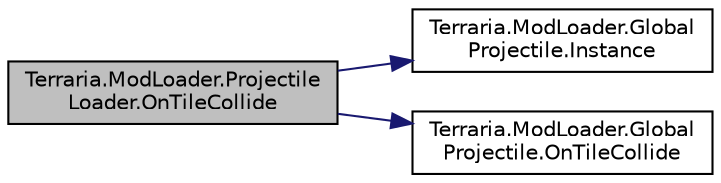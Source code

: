 digraph "Terraria.ModLoader.ProjectileLoader.OnTileCollide"
{
  edge [fontname="Helvetica",fontsize="10",labelfontname="Helvetica",labelfontsize="10"];
  node [fontname="Helvetica",fontsize="10",shape=record];
  rankdir="LR";
  Node118 [label="Terraria.ModLoader.Projectile\lLoader.OnTileCollide",height=0.2,width=0.4,color="black", fillcolor="grey75", style="filled", fontcolor="black"];
  Node118 -> Node119 [color="midnightblue",fontsize="10",style="solid",fontname="Helvetica"];
  Node119 [label="Terraria.ModLoader.Global\lProjectile.Instance",height=0.2,width=0.4,color="black", fillcolor="white", style="filled",URL="$class_terraria_1_1_mod_loader_1_1_global_projectile.html#ac385423894e4a48e74b7a185095d4212"];
  Node118 -> Node120 [color="midnightblue",fontsize="10",style="solid",fontname="Helvetica"];
  Node120 [label="Terraria.ModLoader.Global\lProjectile.OnTileCollide",height=0.2,width=0.4,color="black", fillcolor="white", style="filled",URL="$class_terraria_1_1_mod_loader_1_1_global_projectile.html#a54e53d2666fd2746541428bee75542a9",tooltip="Allows you to determine what happens when a projectile collides with a tile. OldVelocity is the veloc..."];
}
